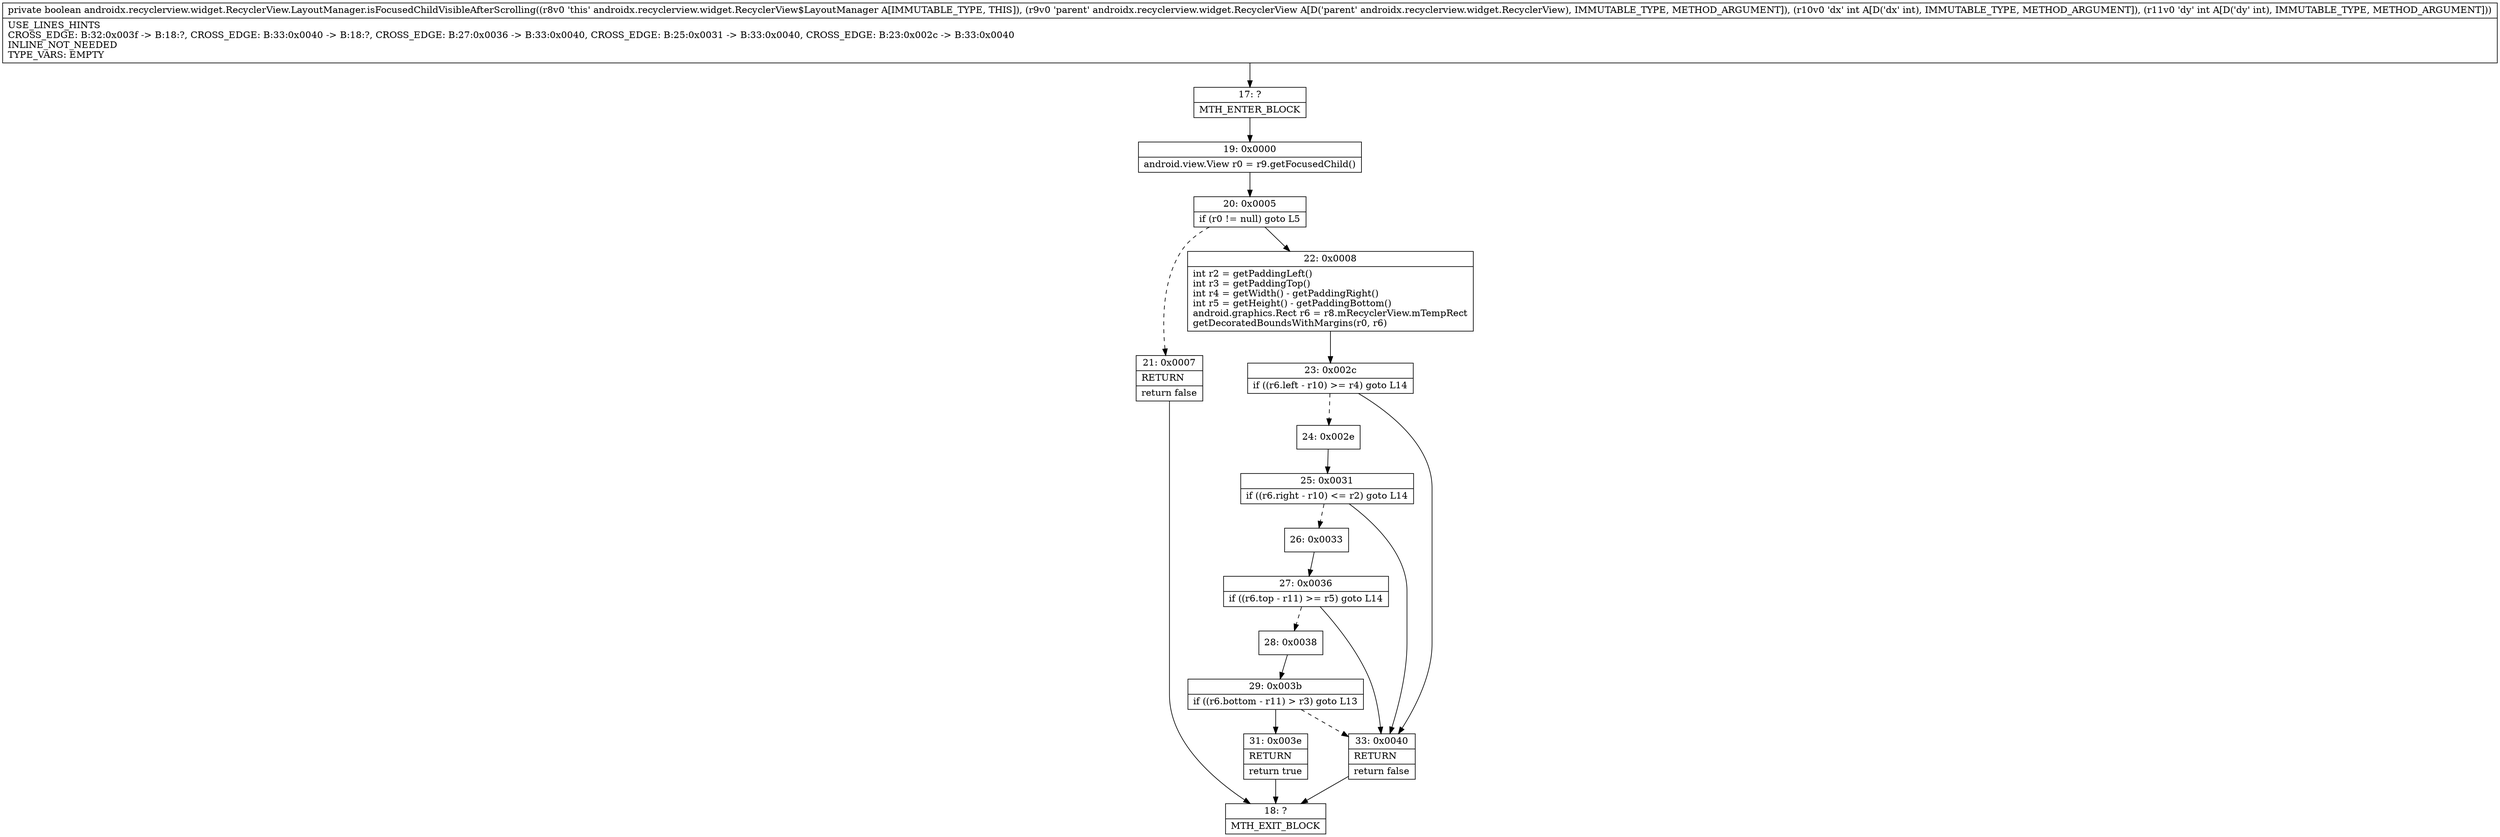 digraph "CFG forandroidx.recyclerview.widget.RecyclerView.LayoutManager.isFocusedChildVisibleAfterScrolling(Landroidx\/recyclerview\/widget\/RecyclerView;II)Z" {
Node_17 [shape=record,label="{17\:\ ?|MTH_ENTER_BLOCK\l}"];
Node_19 [shape=record,label="{19\:\ 0x0000|android.view.View r0 = r9.getFocusedChild()\l}"];
Node_20 [shape=record,label="{20\:\ 0x0005|if (r0 != null) goto L5\l}"];
Node_21 [shape=record,label="{21\:\ 0x0007|RETURN\l|return false\l}"];
Node_18 [shape=record,label="{18\:\ ?|MTH_EXIT_BLOCK\l}"];
Node_22 [shape=record,label="{22\:\ 0x0008|int r2 = getPaddingLeft()\lint r3 = getPaddingTop()\lint r4 = getWidth() \- getPaddingRight()\lint r5 = getHeight() \- getPaddingBottom()\landroid.graphics.Rect r6 = r8.mRecyclerView.mTempRect\lgetDecoratedBoundsWithMargins(r0, r6)\l}"];
Node_23 [shape=record,label="{23\:\ 0x002c|if ((r6.left \- r10) \>= r4) goto L14\l}"];
Node_24 [shape=record,label="{24\:\ 0x002e}"];
Node_25 [shape=record,label="{25\:\ 0x0031|if ((r6.right \- r10) \<= r2) goto L14\l}"];
Node_26 [shape=record,label="{26\:\ 0x0033}"];
Node_27 [shape=record,label="{27\:\ 0x0036|if ((r6.top \- r11) \>= r5) goto L14\l}"];
Node_28 [shape=record,label="{28\:\ 0x0038}"];
Node_29 [shape=record,label="{29\:\ 0x003b|if ((r6.bottom \- r11) \> r3) goto L13\l}"];
Node_31 [shape=record,label="{31\:\ 0x003e|RETURN\l|return true\l}"];
Node_33 [shape=record,label="{33\:\ 0x0040|RETURN\l|return false\l}"];
MethodNode[shape=record,label="{private boolean androidx.recyclerview.widget.RecyclerView.LayoutManager.isFocusedChildVisibleAfterScrolling((r8v0 'this' androidx.recyclerview.widget.RecyclerView$LayoutManager A[IMMUTABLE_TYPE, THIS]), (r9v0 'parent' androidx.recyclerview.widget.RecyclerView A[D('parent' androidx.recyclerview.widget.RecyclerView), IMMUTABLE_TYPE, METHOD_ARGUMENT]), (r10v0 'dx' int A[D('dx' int), IMMUTABLE_TYPE, METHOD_ARGUMENT]), (r11v0 'dy' int A[D('dy' int), IMMUTABLE_TYPE, METHOD_ARGUMENT]))  | USE_LINES_HINTS\lCROSS_EDGE: B:32:0x003f \-\> B:18:?, CROSS_EDGE: B:33:0x0040 \-\> B:18:?, CROSS_EDGE: B:27:0x0036 \-\> B:33:0x0040, CROSS_EDGE: B:25:0x0031 \-\> B:33:0x0040, CROSS_EDGE: B:23:0x002c \-\> B:33:0x0040\lINLINE_NOT_NEEDED\lTYPE_VARS: EMPTY\l}"];
MethodNode -> Node_17;Node_17 -> Node_19;
Node_19 -> Node_20;
Node_20 -> Node_21[style=dashed];
Node_20 -> Node_22;
Node_21 -> Node_18;
Node_22 -> Node_23;
Node_23 -> Node_24[style=dashed];
Node_23 -> Node_33;
Node_24 -> Node_25;
Node_25 -> Node_26[style=dashed];
Node_25 -> Node_33;
Node_26 -> Node_27;
Node_27 -> Node_28[style=dashed];
Node_27 -> Node_33;
Node_28 -> Node_29;
Node_29 -> Node_31;
Node_29 -> Node_33[style=dashed];
Node_31 -> Node_18;
Node_33 -> Node_18;
}

